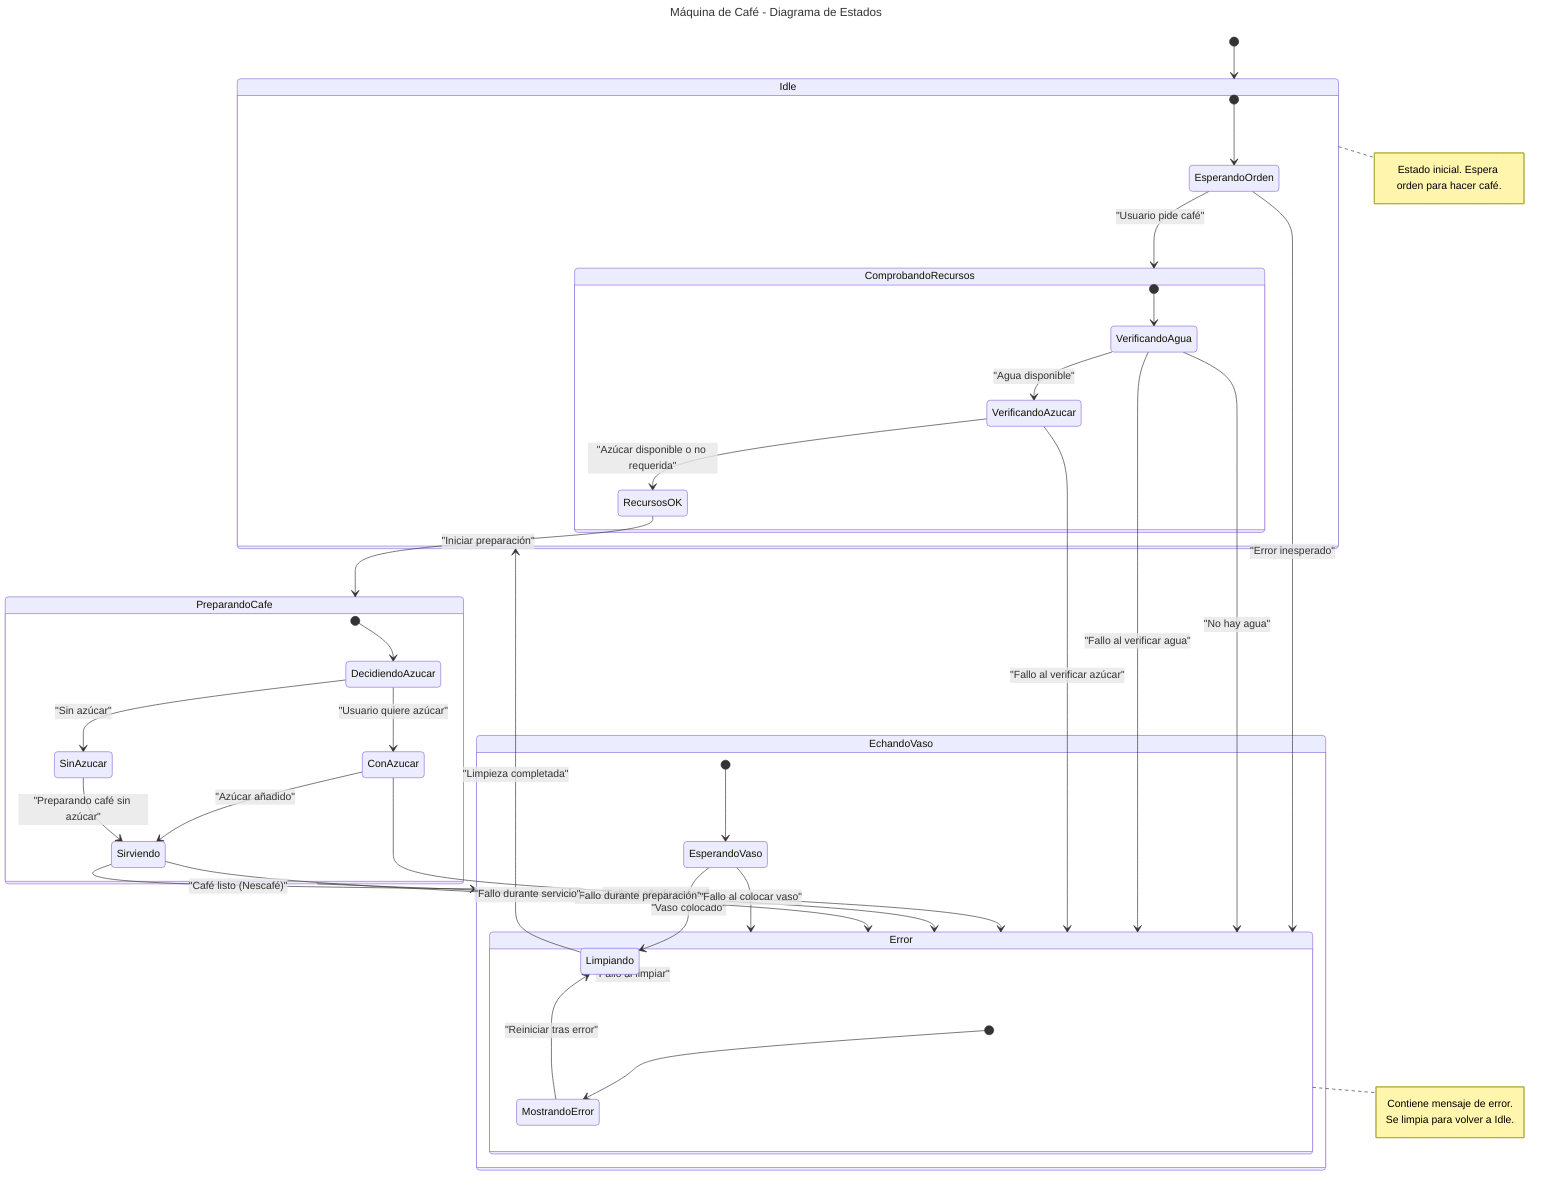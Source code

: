 ---
title: Máquina de Café - Diagrama de Estados
---
stateDiagram-v2

    [*] --> Idle

    state Idle {
        [*] --> EsperandoOrden
        EsperandoOrden --> ComprobandoRecursos : "Usuario pide café"
        EsperandoOrden --> Error : "Error inesperado"
    }

    state ComprobandoRecursos {
        [*] --> VerificandoAgua
        VerificandoAgua --> VerificandoAzucar : "Agua disponible"
        VerificandoAgua --> Error : "No hay agua"
        VerificandoAgua --> Error : "Fallo al verificar agua"

        VerificandoAzucar --> RecursosOK : "Azúcar disponible o no requerida"
        VerificandoAzucar --> Error : "Fallo al verificar azúcar"
    }

    RecursosOK --> PreparandoCafe : "Iniciar preparación"

    state PreparandoCafe {
        [*] --> DecidiendoAzucar
        DecidiendoAzucar --> ConAzucar : "Usuario quiere azúcar"
        DecidiendoAzucar --> SinAzucar : "Sin azúcar"

        ConAzucar --> Sirviendo : "Azúcar añadido"
        ConAzucar --> Error : "Fallo al añadir azúcar"

        SinAzucar --> Sirviendo : "Preparando café sin azúcar"


    }
    %% Fallo durante preparación (general)
    PreparandoCafe --> Error : "Fallo durante preparación"
    Sirviendo --> EchandoVaso : "Café listo (Nescafé)"
    Sirviendo --> Error : "Fallo durante servicio"

    state EchandoVaso {
        [*] --> EsperandoVaso
        EsperandoVaso --> Limpiando : "Vaso colocado"
        EsperandoVaso --> Error : "Fallo al colocar vaso"
    }

    Limpiando --> Idle : "Limpieza completada"
    Limpiando --> Error : "Fallo al limpiar"

%% Estado de error
    state Error {
        [*] --> MostrandoError
        MostrandoError --> Limpiando : "Reiniciar tras error"
    }

    note right of Idle
        Estado inicial. Espera orden para hacer café.
    end note

    note right of Error
        Contiene mensaje de error.
        Se limpia para volver a Idle.
    end note